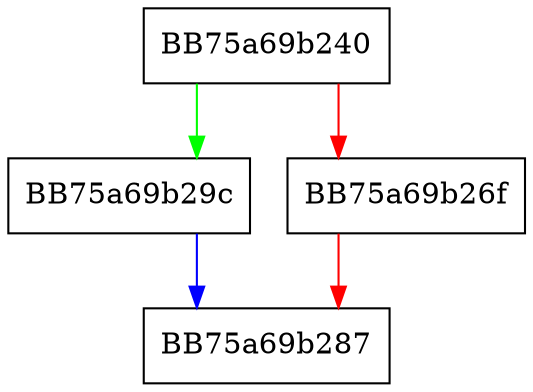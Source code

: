 digraph ReadPEMemory {
  node [shape="box"];
  graph [splines=ortho];
  BB75a69b240 -> BB75a69b29c [color="green"];
  BB75a69b240 -> BB75a69b26f [color="red"];
  BB75a69b26f -> BB75a69b287 [color="red"];
  BB75a69b29c -> BB75a69b287 [color="blue"];
}